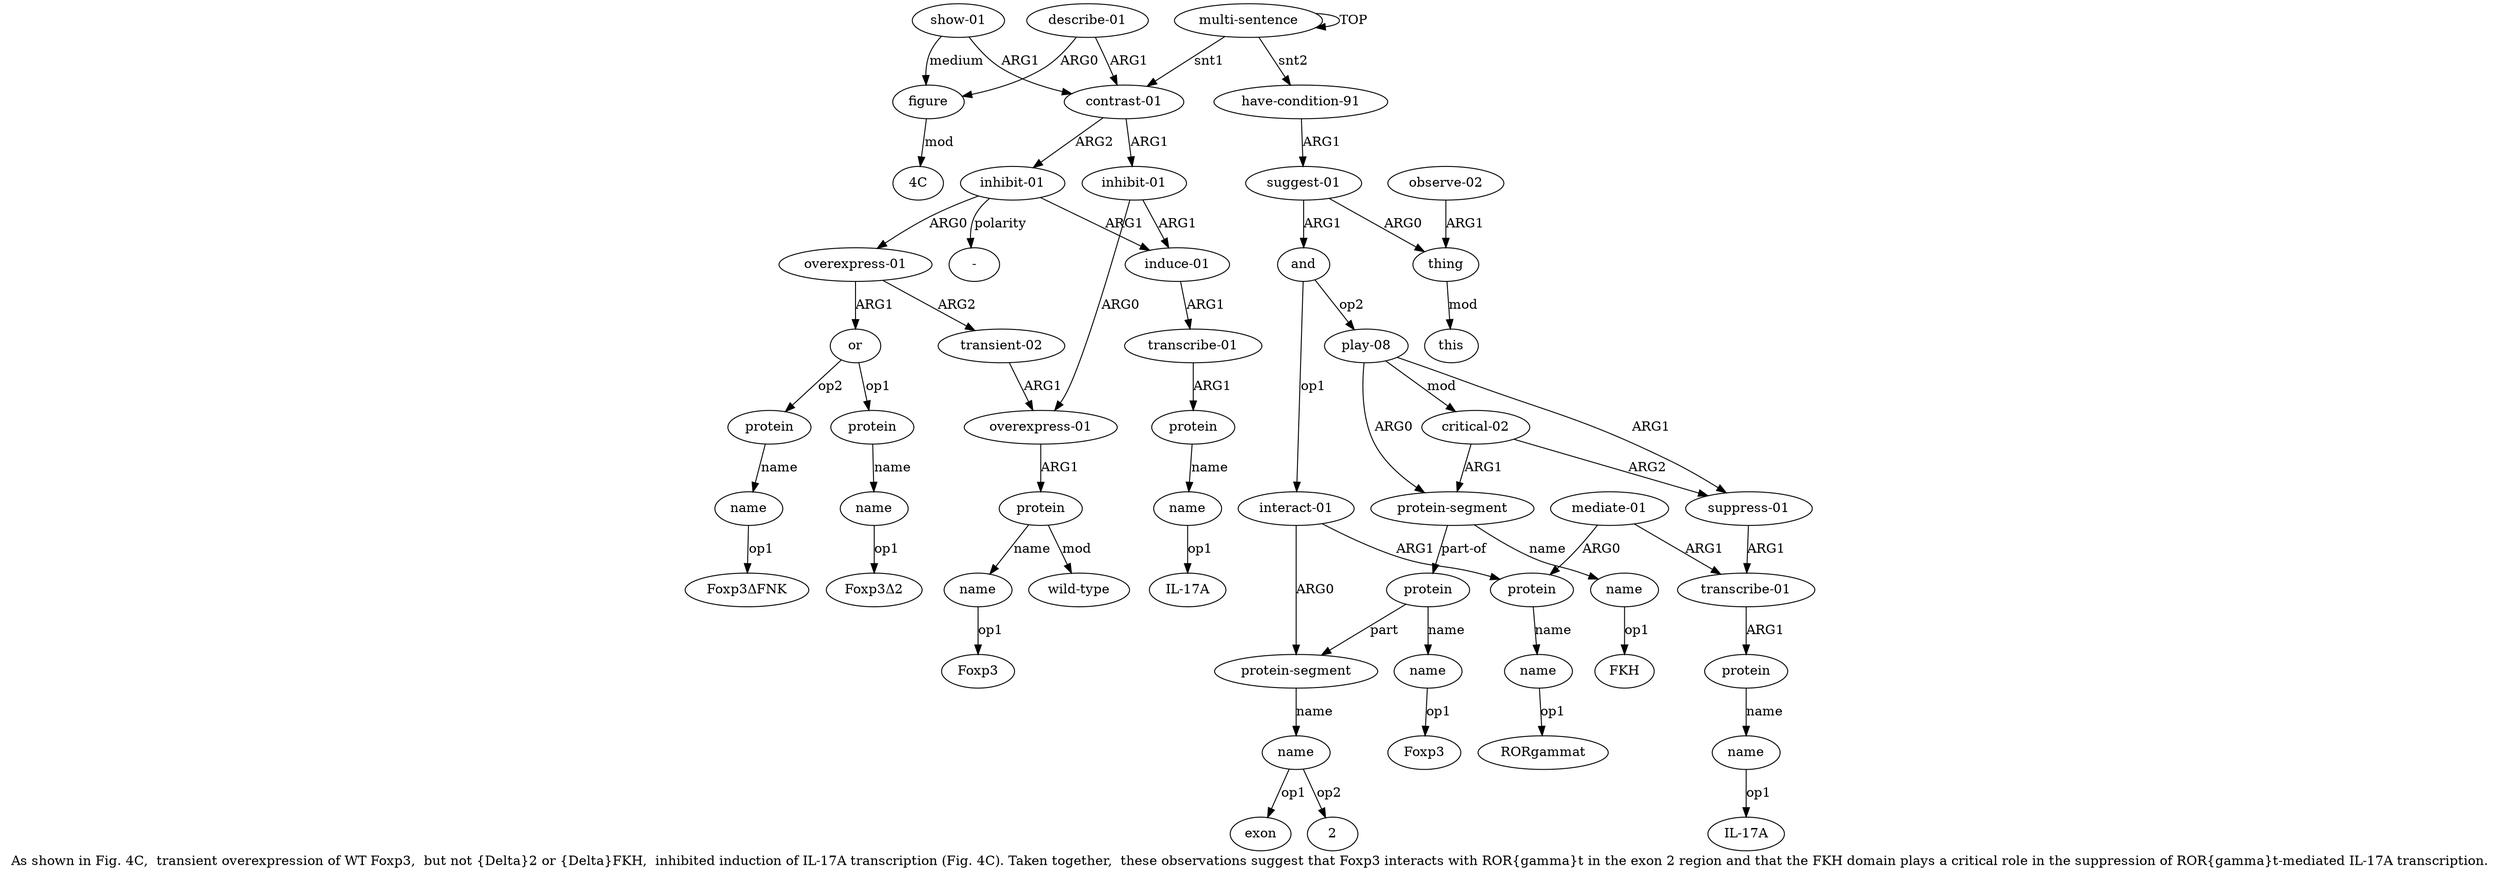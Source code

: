 digraph  {
	graph [label="As shown in Fig. 4C,  transient overexpression of WT Foxp3,  but not {Delta}2 or {Delta}FKH,  inhibited induction of IL-17A transcription (\
Fig. 4C). Taken together,  these observations suggest that Foxp3 interacts with ROR{gamma}t in the exon 2 region and that the FKH \
domain plays a critical role in the suppression of ROR{gamma}t-mediated IL-17A transcription."];
	node [label="\N"];
	a20	 [color=black,
		gold_ind=20,
		gold_label=figure,
		label=figure,
		test_ind=20,
		test_label=figure];
	"a20 4C"	 [color=black,
		gold_ind=-1,
		gold_label="4C",
		label="4C",
		test_ind=-1,
		test_label="4C"];
	a20 -> "a20 4C" [key=0,
	color=black,
	gold_label=mod,
	label=mod,
	test_label=mod];
a21 [color=black,
	gold_ind=21,
	gold_label="describe-01",
	label="describe-01",
	test_ind=21,
	test_label="describe-01"];
a21 -> a20 [key=0,
color=black,
gold_label=ARG0,
label=ARG0,
test_label=ARG0];
a1 [color=black,
gold_ind=1,
gold_label="contrast-01",
label="contrast-01",
test_ind=1,
test_label="contrast-01"];
a21 -> a1 [key=0,
color=black,
gold_label=ARG1,
label=ARG1,
test_label=ARG1];
a22 [color=black,
gold_ind=22,
gold_label="have-condition-91",
label="have-condition-91",
test_ind=22,
test_label="have-condition-91"];
a23 [color=black,
gold_ind=23,
gold_label="suggest-01",
label="suggest-01",
test_ind=23,
test_label="suggest-01"];
a22 -> a23 [key=0,
color=black,
gold_label=ARG1,
label=ARG1,
test_label=ARG1];
a24 [color=black,
gold_ind=24,
gold_label=thing,
label=thing,
test_ind=24,
test_label=thing];
a23 -> a24 [key=0,
color=black,
gold_label=ARG0,
label=ARG0,
test_label=ARG0];
a27 [color=black,
gold_ind=27,
gold_label=and,
label=and,
test_ind=27,
test_label=and];
a23 -> a27 [key=0,
color=black,
gold_label=ARG1,
label=ARG1,
test_label=ARG1];
a26 [color=black,
gold_ind=26,
gold_label=this,
label=this,
test_ind=26,
test_label=this];
a24 -> a26 [key=0,
color=black,
gold_label=mod,
label=mod,
test_label=mod];
a25 [color=black,
gold_ind=25,
gold_label="observe-02",
label="observe-02",
test_ind=25,
test_label="observe-02"];
a25 -> a24 [key=0,
color=black,
gold_label=ARG1,
label=ARG1,
test_label=ARG1];
a28 [color=black,
gold_ind=28,
gold_label="interact-01",
label="interact-01",
test_ind=28,
test_label="interact-01"];
a27 -> a28 [key=0,
color=black,
gold_label=op1,
label=op1,
test_label=op1];
a35 [color=black,
gold_ind=35,
gold_label="play-08",
label="play-08",
test_ind=35,
test_label="play-08"];
a27 -> a35 [key=0,
color=black,
gold_label=op2,
label=op2,
test_label=op2];
a29 [color=black,
gold_ind=29,
gold_label="protein-segment",
label="protein-segment",
test_ind=29,
test_label="protein-segment"];
a28 -> a29 [key=0,
color=black,
gold_label=ARG0,
label=ARG0,
test_label=ARG0];
a33 [color=black,
gold_ind=33,
gold_label=protein,
label=protein,
test_ind=33,
test_label=protein];
a28 -> a33 [key=0,
color=black,
gold_label=ARG1,
label=ARG1,
test_label=ARG1];
a30 [color=black,
gold_ind=30,
gold_label=name,
label=name,
test_ind=30,
test_label=name];
a29 -> a30 [key=0,
color=black,
gold_label=name,
label=name,
test_label=name];
a31 [color=black,
gold_ind=31,
gold_label=protein,
label=protein,
test_ind=31,
test_label=protein];
a31 -> a29 [key=0,
color=black,
gold_label=part,
label=part,
test_label=part];
a32 [color=black,
gold_ind=32,
gold_label=name,
label=name,
test_ind=32,
test_label=name];
a31 -> a32 [key=0,
color=black,
gold_label=name,
label=name,
test_label=name];
"a37 FKH" [color=black,
gold_ind=-1,
gold_label=FKH,
label=FKH,
test_ind=-1,
test_label=FKH];
"a30 2" [color=black,
gold_ind=-1,
gold_label=2,
label=2,
test_ind=-1,
test_label=2];
a30 -> "a30 2" [key=0,
color=black,
gold_label=op2,
label=op2,
test_label=op2];
"a30 exon" [color=black,
gold_ind=-1,
gold_label=exon,
label=exon,
test_ind=-1,
test_label=exon];
a30 -> "a30 exon" [key=0,
color=black,
gold_label=op1,
label=op1,
test_label=op1];
a37 [color=black,
gold_ind=37,
gold_label=name,
label=name,
test_ind=37,
test_label=name];
a37 -> "a37 FKH" [key=0,
color=black,
gold_label=op1,
label=op1,
test_label=op1];
"a18 Foxp3ΔFNK" [color=black,
gold_ind=-1,
gold_label=Foxp3ΔFNK,
label=Foxp3ΔFNK,
test_ind=-1,
test_label=Foxp3ΔFNK];
a36 [color=black,
gold_ind=36,
gold_label="protein-segment",
label="protein-segment",
test_ind=36,
test_label="protein-segment"];
a36 -> a31 [key=0,
color=black,
gold_label="part-of",
label="part-of",
test_label="part-of"];
a36 -> a37 [key=0,
color=black,
gold_label=name,
label=name,
test_label=name];
a34 [color=black,
gold_ind=34,
gold_label=name,
label=name,
test_ind=34,
test_label=name];
a33 -> a34 [key=0,
color=black,
gold_label=name,
label=name,
test_label=name];
a35 -> a36 [key=0,
color=black,
gold_label=ARG0,
label=ARG0,
test_label=ARG0];
a38 [color=black,
gold_ind=38,
gold_label="suppress-01",
label="suppress-01",
test_ind=38,
test_label="suppress-01"];
a35 -> a38 [key=0,
color=black,
gold_label=ARG1,
label=ARG1,
test_label=ARG1];
a43 [color=black,
gold_ind=43,
gold_label="critical-02",
label="critical-02",
test_ind=43,
test_label="critical-02"];
a35 -> a43 [key=0,
color=black,
gold_label=mod,
label=mod,
test_label=mod];
"a34 RORgammat" [color=black,
gold_ind=-1,
gold_label=RORgammat,
label=RORgammat,
test_ind=-1,
test_label=RORgammat];
a34 -> "a34 RORgammat" [key=0,
color=black,
gold_label=op1,
label=op1,
test_label=op1];
"a16 Foxp3Δ2" [color=black,
gold_ind=-1,
gold_label=Foxp3Δ2,
label=Foxp3Δ2,
test_ind=-1,
test_label=Foxp3Δ2];
"a32 Foxp3" [color=black,
gold_ind=-1,
gold_label=Foxp3,
label=Foxp3,
test_ind=-1,
test_label=Foxp3];
a32 -> "a32 Foxp3" [key=0,
color=black,
gold_label=op1,
label=op1,
test_label=op1];
a15 [color=black,
gold_ind=15,
gold_label=protein,
label=protein,
test_ind=15,
test_label=protein];
a16 [color=black,
gold_ind=16,
gold_label=name,
label=name,
test_ind=16,
test_label=name];
a15 -> a16 [key=0,
color=black,
gold_label=name,
label=name,
test_label=name];
a14 [color=black,
gold_ind=14,
gold_label=or,
label=or,
test_ind=14,
test_label=or];
a14 -> a15 [key=0,
color=black,
gold_label=op1,
label=op1,
test_label=op1];
a17 [color=black,
gold_ind=17,
gold_label=protein,
label=protein,
test_ind=17,
test_label=protein];
a14 -> a17 [key=0,
color=black,
gold_label=op2,
label=op2,
test_label=op2];
a18 [color=black,
gold_ind=18,
gold_label=name,
label=name,
test_ind=18,
test_label=name];
a17 -> a18 [key=0,
color=black,
gold_label=name,
label=name,
test_label=name];
a16 -> "a16 Foxp3Δ2" [key=0,
color=black,
gold_label=op1,
label=op1,
test_label=op1];
a11 [color=black,
gold_ind=11,
gold_label=name,
label=name,
test_ind=11,
test_label=name];
"a11 IL-17A" [color=black,
gold_ind=-1,
gold_label="IL-17A",
label="IL-17A",
test_ind=-1,
test_label="IL-17A"];
a11 -> "a11 IL-17A" [key=0,
color=black,
gold_label=op1,
label=op1,
test_label=op1];
a10 [color=black,
gold_ind=10,
gold_label=protein,
label=protein,
test_ind=10,
test_label=protein];
a10 -> a11 [key=0,
color=black,
gold_label=name,
label=name,
test_label=name];
a13 [color=black,
gold_ind=13,
gold_label="overexpress-01",
label="overexpress-01",
test_ind=13,
test_label="overexpress-01"];
a13 -> a14 [key=0,
color=black,
gold_label=ARG1,
label=ARG1,
test_label=ARG1];
a7 [color=black,
gold_ind=7,
gold_label="transient-02",
label="transient-02",
test_ind=7,
test_label="transient-02"];
a13 -> a7 [key=0,
color=black,
gold_label=ARG2,
label=ARG2,
test_label=ARG2];
a12 [color=black,
gold_ind=12,
gold_label="inhibit-01",
label="inhibit-01",
test_ind=12,
test_label="inhibit-01"];
a12 -> a13 [key=0,
color=black,
gold_label=ARG0,
label=ARG0,
test_label=ARG0];
a8 [color=black,
gold_ind=8,
gold_label="induce-01",
label="induce-01",
test_ind=8,
test_label="induce-01"];
a12 -> a8 [key=0,
color=black,
gold_label=ARG1,
label=ARG1,
test_label=ARG1];
"a12 -" [color=black,
gold_ind=-1,
gold_label="-",
label="-",
test_ind=-1,
test_label="-"];
a12 -> "a12 -" [key=0,
color=black,
gold_label=polarity,
label=polarity,
test_label=polarity];
a39 [color=black,
gold_ind=39,
gold_label="transcribe-01",
label="transcribe-01",
test_ind=39,
test_label="transcribe-01"];
a40 [color=black,
gold_ind=40,
gold_label=protein,
label=protein,
test_ind=40,
test_label=protein];
a39 -> a40 [key=0,
color=black,
gold_label=ARG1,
label=ARG1,
test_label=ARG1];
a38 -> a39 [key=0,
color=black,
gold_label=ARG1,
label=ARG1,
test_label=ARG1];
a19 [color=black,
gold_ind=19,
gold_label="show-01",
label="show-01",
test_ind=19,
test_label="show-01"];
a19 -> a20 [key=0,
color=black,
gold_label=medium,
label=medium,
test_label=medium];
a19 -> a1 [key=0,
color=black,
gold_label=ARG1,
label=ARG1,
test_label=ARG1];
a18 -> "a18 Foxp3ΔFNK" [key=0,
color=black,
gold_label=op1,
label=op1,
test_label=op1];
a1 -> a12 [key=0,
color=black,
gold_label=ARG2,
label=ARG2,
test_label=ARG2];
a2 [color=black,
gold_ind=2,
gold_label="inhibit-01",
label="inhibit-01",
test_ind=2,
test_label="inhibit-01"];
a1 -> a2 [key=0,
color=black,
gold_label=ARG1,
label=ARG1,
test_label=ARG1];
a0 [color=black,
gold_ind=0,
gold_label="multi-sentence",
label="multi-sentence",
test_ind=0,
test_label="multi-sentence"];
a0 -> a22 [key=0,
color=black,
gold_label=snt2,
label=snt2,
test_label=snt2];
a0 -> a1 [key=0,
color=black,
gold_label=snt1,
label=snt1,
test_label=snt1];
a0 -> a0 [key=0,
color=black,
gold_label=TOP,
label=TOP,
test_label=TOP];
a3 [color=black,
gold_ind=3,
gold_label="overexpress-01",
label="overexpress-01",
test_ind=3,
test_label="overexpress-01"];
a4 [color=black,
gold_ind=4,
gold_label=protein,
label=protein,
test_ind=4,
test_label=protein];
a3 -> a4 [key=0,
color=black,
gold_label=ARG1,
label=ARG1,
test_label=ARG1];
a2 -> a3 [key=0,
color=black,
gold_label=ARG0,
label=ARG0,
test_label=ARG0];
a2 -> a8 [key=0,
color=black,
gold_label=ARG1,
label=ARG1,
test_label=ARG1];
a5 [color=black,
gold_ind=5,
gold_label=name,
label=name,
test_ind=5,
test_label=name];
"a5 Foxp3" [color=black,
gold_ind=-1,
gold_label=Foxp3,
label=Foxp3,
test_ind=-1,
test_label=Foxp3];
a5 -> "a5 Foxp3" [key=0,
color=black,
gold_label=op1,
label=op1,
test_label=op1];
a4 -> a5 [key=0,
color=black,
gold_label=name,
label=name,
test_label=name];
a6 [color=black,
gold_ind=6,
gold_label="wild-type",
label="wild-type",
test_ind=6,
test_label="wild-type"];
a4 -> a6 [key=0,
color=black,
gold_label=mod,
label=mod,
test_label=mod];
a7 -> a3 [key=0,
color=black,
gold_label=ARG1,
label=ARG1,
test_label=ARG1];
a9 [color=black,
gold_ind=9,
gold_label="transcribe-01",
label="transcribe-01",
test_ind=9,
test_label="transcribe-01"];
a9 -> a10 [key=0,
color=black,
gold_label=ARG1,
label=ARG1,
test_label=ARG1];
a8 -> a9 [key=0,
color=black,
gold_label=ARG1,
label=ARG1,
test_label=ARG1];
"a41 IL-17A" [color=black,
gold_ind=-1,
gold_label="IL-17A",
label="IL-17A",
test_ind=-1,
test_label="IL-17A"];
a42 [color=black,
gold_ind=42,
gold_label="mediate-01",
label="mediate-01",
test_ind=42,
test_label="mediate-01"];
a42 -> a33 [key=0,
color=black,
gold_label=ARG0,
label=ARG0,
test_label=ARG0];
a42 -> a39 [key=0,
color=black,
gold_label=ARG1,
label=ARG1,
test_label=ARG1];
a43 -> a36 [key=0,
color=black,
gold_label=ARG1,
label=ARG1,
test_label=ARG1];
a43 -> a38 [key=0,
color=black,
gold_label=ARG2,
label=ARG2,
test_label=ARG2];
a41 [color=black,
gold_ind=41,
gold_label=name,
label=name,
test_ind=41,
test_label=name];
a40 -> a41 [key=0,
color=black,
gold_label=name,
label=name,
test_label=name];
a41 -> "a41 IL-17A" [key=0,
color=black,
gold_label=op1,
label=op1,
test_label=op1];
}
